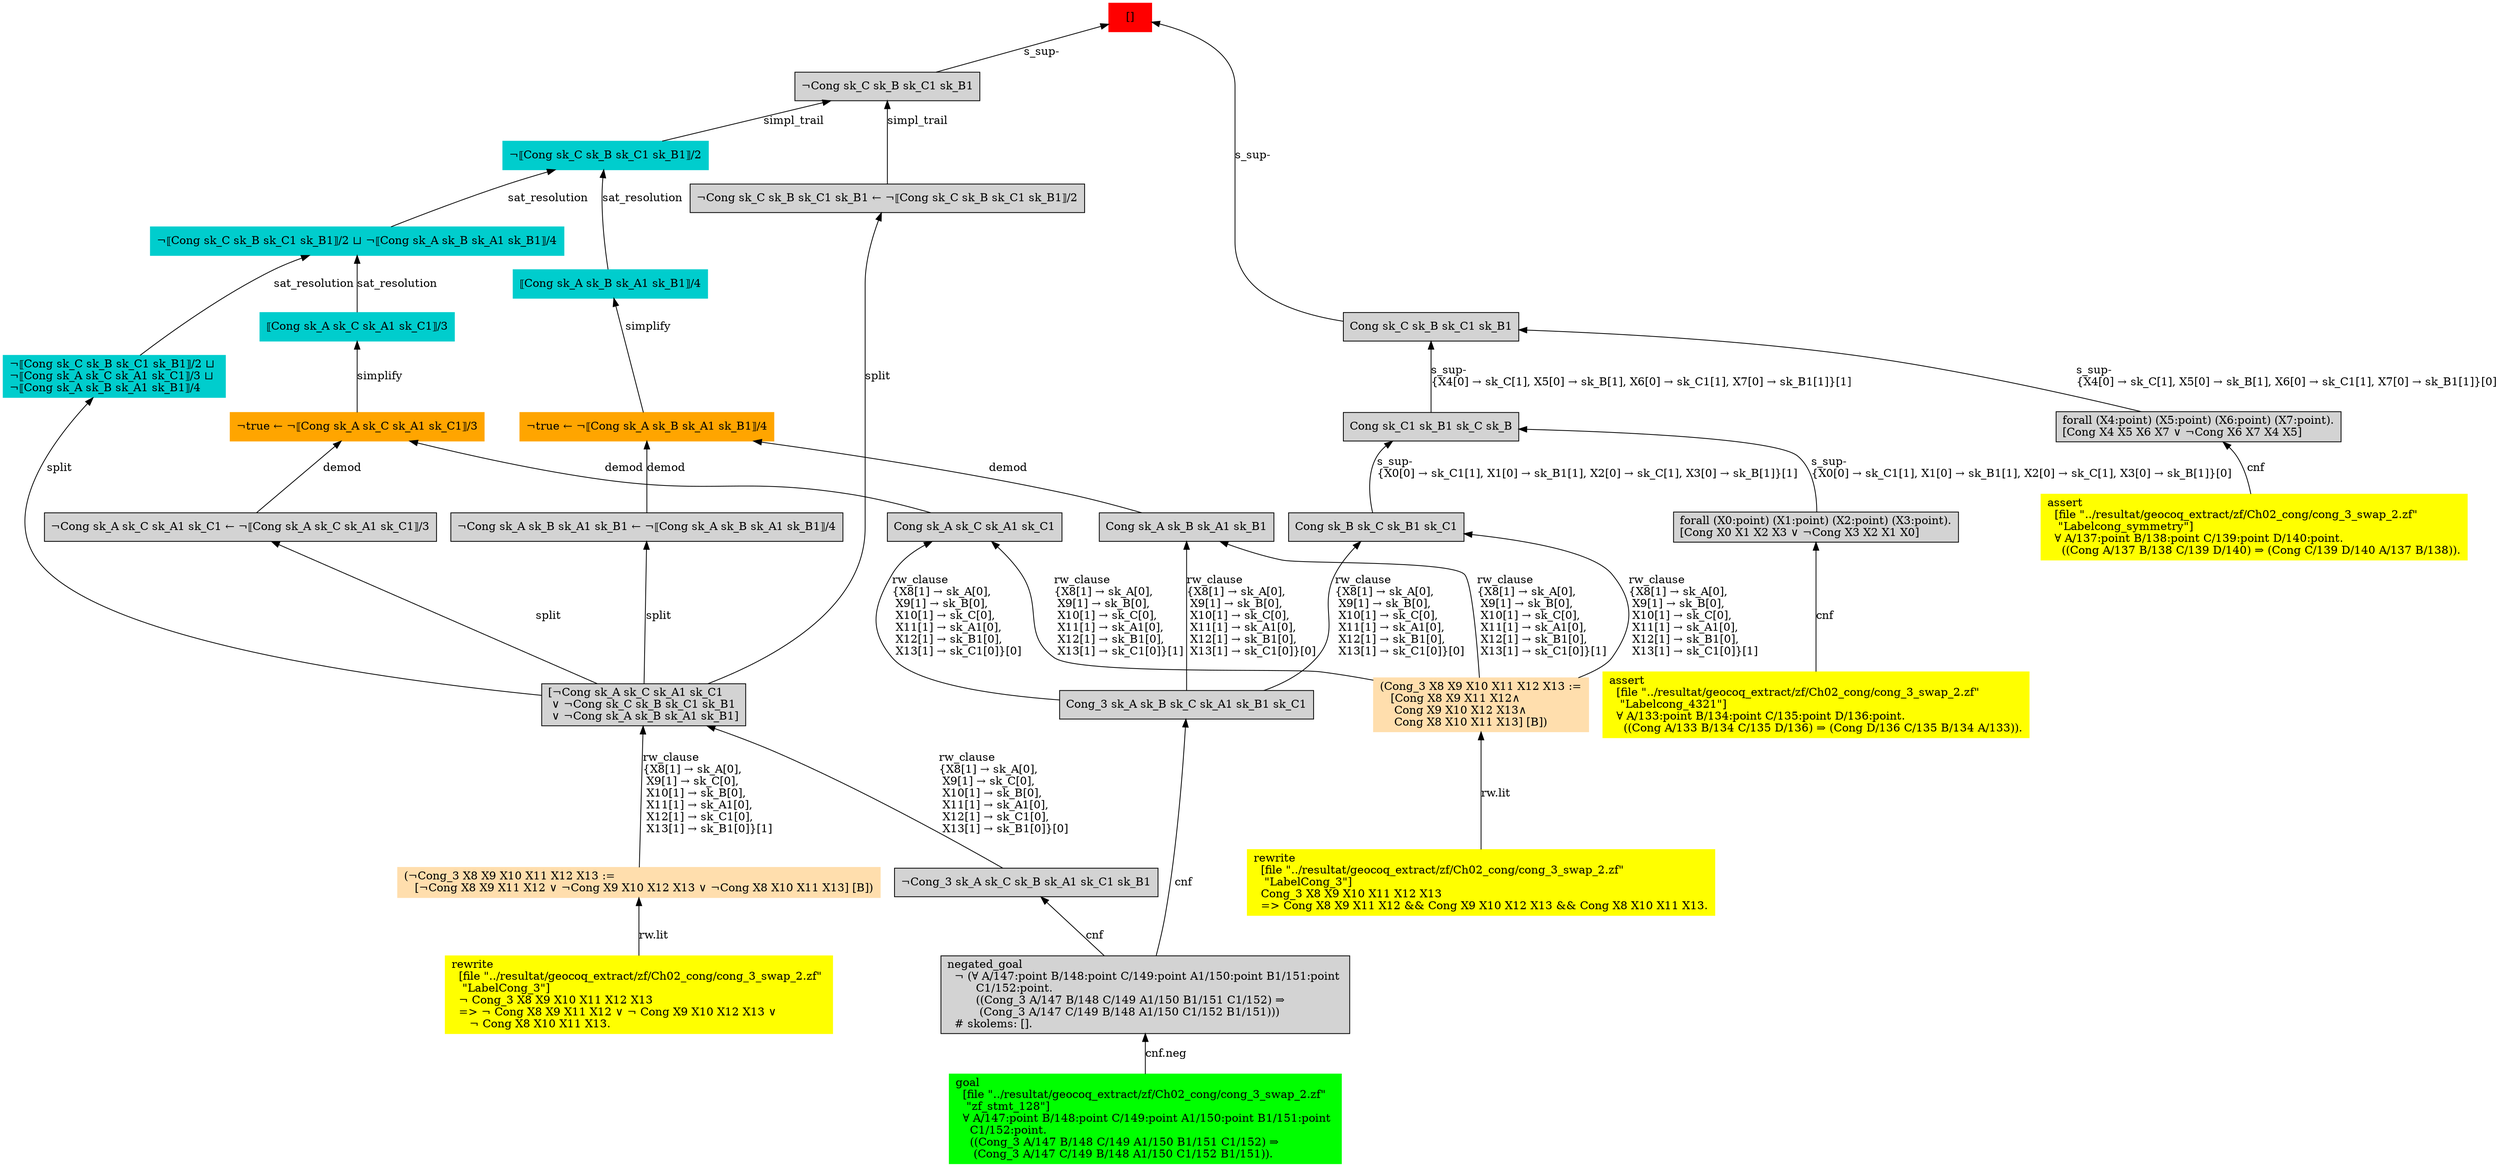 digraph "unsat_graph" {
  vertex_0 [color=red, label="[]", shape=box, style=filled];
  vertex_0 -> vertex_1 [label="s_sup-\l", dir="back"];
  vertex_1 [shape=box, label="¬Cong sk_C sk_B sk_C1 sk_B1\l", style=filled];
  vertex_1 -> vertex_2 [label="simpl_trail", dir="back"];
  vertex_2 [color=cyan3, shape=box, label="¬⟦Cong sk_C sk_B sk_C1 sk_B1⟧/2\l", style=filled];
  vertex_2 -> vertex_3 [label="sat_resolution", dir="back"];
  vertex_3 [color=cyan3, shape=box, label="⟦Cong sk_A sk_B sk_A1 sk_B1⟧/4\l", style=filled];
  vertex_3 -> vertex_4 [label="simplify", dir="back"];
  vertex_4 [color=orange, shape=box, label="¬true ← ¬⟦Cong sk_A sk_B sk_A1 sk_B1⟧/4\l", style=filled];
  vertex_4 -> vertex_5 [label="demod", dir="back"];
  vertex_5 [shape=box, label="Cong sk_A sk_B sk_A1 sk_B1\l", style=filled];
  vertex_5 -> vertex_6 [label="rw_clause\l\{X8[1] → sk_A[0], \l X9[1] → sk_B[0], \l X10[1] → sk_C[0], \l X11[1] → sk_A1[0], \l X12[1] → sk_B1[0], \l X13[1] → sk_C1[0]\}[1]\l", dir="back"];
  vertex_6 [color=navajowhite, shape=box, label="(Cong_3 X8 X9 X10 X11 X12 X13 :=\l   [Cong X8 X9 X11 X12∧\l    Cong X9 X10 X12 X13∧\l    Cong X8 X10 X11 X13] [B])\l", style=filled];
  vertex_6 -> vertex_7 [label="rw.lit", dir="back"];
  vertex_7 [color=yellow, shape=box, label="rewrite\l  [file \"../resultat/geocoq_extract/zf/Ch02_cong/cong_3_swap_2.zf\" \l   \"LabelCong_3\"]\l  Cong_3 X8 X9 X10 X11 X12 X13\l  =\> Cong X8 X9 X11 X12 && Cong X9 X10 X12 X13 && Cong X8 X10 X11 X13.\l", style=filled];
  vertex_5 -> vertex_8 [label="rw_clause\l\{X8[1] → sk_A[0], \l X9[1] → sk_B[0], \l X10[1] → sk_C[0], \l X11[1] → sk_A1[0], \l X12[1] → sk_B1[0], \l X13[1] → sk_C1[0]\}[0]\l", dir="back"];
  vertex_8 [shape=box, label="Cong_3 sk_A sk_B sk_C sk_A1 sk_B1 sk_C1\l", style=filled];
  vertex_8 -> vertex_9 [label="cnf", dir="back"];
  vertex_9 [shape=box, label="negated_goal\l  ¬ (∀ A/147:point B/148:point C/149:point A1/150:point B1/151:point \l        C1/152:point.\l        ((Cong_3 A/147 B/148 C/149 A1/150 B1/151 C1/152) ⇒\l         (Cong_3 A/147 C/149 B/148 A1/150 C1/152 B1/151)))\l  # skolems: [].\l", style=filled];
  vertex_9 -> vertex_10 [label="cnf.neg", dir="back"];
  vertex_10 [color=green, shape=box, label="goal\l  [file \"../resultat/geocoq_extract/zf/Ch02_cong/cong_3_swap_2.zf\" \l   \"zf_stmt_128\"]\l  ∀ A/147:point B/148:point C/149:point A1/150:point B1/151:point \l    C1/152:point.\l    ((Cong_3 A/147 B/148 C/149 A1/150 B1/151 C1/152) ⇒\l     (Cong_3 A/147 C/149 B/148 A1/150 C1/152 B1/151)).\l", style=filled];
  vertex_4 -> vertex_11 [label="demod", dir="back"];
  vertex_11 [shape=box, label="¬Cong sk_A sk_B sk_A1 sk_B1 ← ¬⟦Cong sk_A sk_B sk_A1 sk_B1⟧/4\l", style=filled];
  vertex_11 -> vertex_12 [label="split", dir="back"];
  vertex_12 [shape=box, label="[¬Cong sk_A sk_C sk_A1 sk_C1\l ∨ ¬Cong sk_C sk_B sk_C1 sk_B1\l ∨ ¬Cong sk_A sk_B sk_A1 sk_B1]\l", style=filled];
  vertex_12 -> vertex_13 [label="rw_clause\l\{X8[1] → sk_A[0], \l X9[1] → sk_C[0], \l X10[1] → sk_B[0], \l X11[1] → sk_A1[0], \l X12[1] → sk_C1[0], \l X13[1] → sk_B1[0]\}[1]\l", dir="back"];
  vertex_13 [color=navajowhite, shape=box, label="(¬Cong_3 X8 X9 X10 X11 X12 X13 :=\l   [¬Cong X8 X9 X11 X12 ∨ ¬Cong X9 X10 X12 X13 ∨ ¬Cong X8 X10 X11 X13] [B])\l", style=filled];
  vertex_13 -> vertex_14 [label="rw.lit", dir="back"];
  vertex_14 [color=yellow, shape=box, label="rewrite\l  [file \"../resultat/geocoq_extract/zf/Ch02_cong/cong_3_swap_2.zf\" \l   \"LabelCong_3\"]\l  ¬ Cong_3 X8 X9 X10 X11 X12 X13\l  =\> ¬ Cong X8 X9 X11 X12 ∨ ¬ Cong X9 X10 X12 X13 ∨ \l     ¬ Cong X8 X10 X11 X13.\l", style=filled];
  vertex_12 -> vertex_15 [label="rw_clause\l\{X8[1] → sk_A[0], \l X9[1] → sk_C[0], \l X10[1] → sk_B[0], \l X11[1] → sk_A1[0], \l X12[1] → sk_C1[0], \l X13[1] → sk_B1[0]\}[0]\l", dir="back"];
  vertex_15 [shape=box, label="¬Cong_3 sk_A sk_C sk_B sk_A1 sk_C1 sk_B1\l", style=filled];
  vertex_15 -> vertex_9 [label="cnf", dir="back"];
  vertex_2 -> vertex_16 [label="sat_resolution", dir="back"];
  vertex_16 [color=cyan3, shape=box, label="¬⟦Cong sk_C sk_B sk_C1 sk_B1⟧/2 ⊔ ¬⟦Cong sk_A sk_B sk_A1 sk_B1⟧/4\l", style=filled];
  vertex_16 -> vertex_17 [label="sat_resolution", dir="back"];
  vertex_17 [color=cyan3, shape=box, label="⟦Cong sk_A sk_C sk_A1 sk_C1⟧/3\l", style=filled];
  vertex_17 -> vertex_18 [label="simplify", dir="back"];
  vertex_18 [color=orange, shape=box, label="¬true ← ¬⟦Cong sk_A sk_C sk_A1 sk_C1⟧/3\l", style=filled];
  vertex_18 -> vertex_19 [label="demod", dir="back"];
  vertex_19 [shape=box, label="Cong sk_A sk_C sk_A1 sk_C1\l", style=filled];
  vertex_19 -> vertex_6 [label="rw_clause\l\{X8[1] → sk_A[0], \l X9[1] → sk_B[0], \l X10[1] → sk_C[0], \l X11[1] → sk_A1[0], \l X12[1] → sk_B1[0], \l X13[1] → sk_C1[0]\}[1]\l", dir="back"];
  vertex_19 -> vertex_8 [label="rw_clause\l\{X8[1] → sk_A[0], \l X9[1] → sk_B[0], \l X10[1] → sk_C[0], \l X11[1] → sk_A1[0], \l X12[1] → sk_B1[0], \l X13[1] → sk_C1[0]\}[0]\l", dir="back"];
  vertex_18 -> vertex_20 [label="demod", dir="back"];
  vertex_20 [shape=box, label="¬Cong sk_A sk_C sk_A1 sk_C1 ← ¬⟦Cong sk_A sk_C sk_A1 sk_C1⟧/3\l", style=filled];
  vertex_20 -> vertex_12 [label="split", dir="back"];
  vertex_16 -> vertex_21 [label="sat_resolution", dir="back"];
  vertex_21 [color=cyan3, shape=box, label="¬⟦Cong sk_C sk_B sk_C1 sk_B1⟧/2 ⊔ \l¬⟦Cong sk_A sk_C sk_A1 sk_C1⟧/3 ⊔ \l¬⟦Cong sk_A sk_B sk_A1 sk_B1⟧/4\l", style=filled];
  vertex_21 -> vertex_12 [label="split", dir="back"];
  vertex_1 -> vertex_22 [label="simpl_trail", dir="back"];
  vertex_22 [shape=box, label="¬Cong sk_C sk_B sk_C1 sk_B1 ← ¬⟦Cong sk_C sk_B sk_C1 sk_B1⟧/2\l", style=filled];
  vertex_22 -> vertex_12 [label="split", dir="back"];
  vertex_0 -> vertex_23 [label="s_sup-\l", dir="back"];
  vertex_23 [shape=box, label="Cong sk_C sk_B sk_C1 sk_B1\l", style=filled];
  vertex_23 -> vertex_24 [label="s_sup-\l\{X4[0] → sk_C[1], X5[0] → sk_B[1], X6[0] → sk_C1[1], X7[0] → sk_B1[1]\}[0]\l", dir="back"];
  vertex_24 [shape=box, label="forall (X4:point) (X5:point) (X6:point) (X7:point).\l[Cong X4 X5 X6 X7 ∨ ¬Cong X6 X7 X4 X5]\l", style=filled];
  vertex_24 -> vertex_25 [label="cnf", dir="back"];
  vertex_25 [color=yellow, shape=box, label="assert\l  [file \"../resultat/geocoq_extract/zf/Ch02_cong/cong_3_swap_2.zf\" \l   \"Labelcong_symmetry\"]\l  ∀ A/137:point B/138:point C/139:point D/140:point.\l    ((Cong A/137 B/138 C/139 D/140) ⇒ (Cong C/139 D/140 A/137 B/138)).\l", style=filled];
  vertex_23 -> vertex_26 [label="s_sup-\l\{X4[0] → sk_C[1], X5[0] → sk_B[1], X6[0] → sk_C1[1], X7[0] → sk_B1[1]\}[1]\l", dir="back"];
  vertex_26 [shape=box, label="Cong sk_C1 sk_B1 sk_C sk_B\l", style=filled];
  vertex_26 -> vertex_27 [label="s_sup-\l\{X0[0] → sk_C1[1], X1[0] → sk_B1[1], X2[0] → sk_C[1], X3[0] → sk_B[1]\}[0]\l", dir="back"];
  vertex_27 [shape=box, label="forall (X0:point) (X1:point) (X2:point) (X3:point).\l[Cong X0 X1 X2 X3 ∨ ¬Cong X3 X2 X1 X0]\l", style=filled];
  vertex_27 -> vertex_28 [label="cnf", dir="back"];
  vertex_28 [color=yellow, shape=box, label="assert\l  [file \"../resultat/geocoq_extract/zf/Ch02_cong/cong_3_swap_2.zf\" \l   \"Labelcong_4321\"]\l  ∀ A/133:point B/134:point C/135:point D/136:point.\l    ((Cong A/133 B/134 C/135 D/136) ⇒ (Cong D/136 C/135 B/134 A/133)).\l", style=filled];
  vertex_26 -> vertex_29 [label="s_sup-\l\{X0[0] → sk_C1[1], X1[0] → sk_B1[1], X2[0] → sk_C[1], X3[0] → sk_B[1]\}[1]\l", dir="back"];
  vertex_29 [shape=box, label="Cong sk_B sk_C sk_B1 sk_C1\l", style=filled];
  vertex_29 -> vertex_6 [label="rw_clause\l\{X8[1] → sk_A[0], \l X9[1] → sk_B[0], \l X10[1] → sk_C[0], \l X11[1] → sk_A1[0], \l X12[1] → sk_B1[0], \l X13[1] → sk_C1[0]\}[1]\l", dir="back"];
  vertex_29 -> vertex_8 [label="rw_clause\l\{X8[1] → sk_A[0], \l X9[1] → sk_B[0], \l X10[1] → sk_C[0], \l X11[1] → sk_A1[0], \l X12[1] → sk_B1[0], \l X13[1] → sk_C1[0]\}[0]\l", dir="back"];
  }


